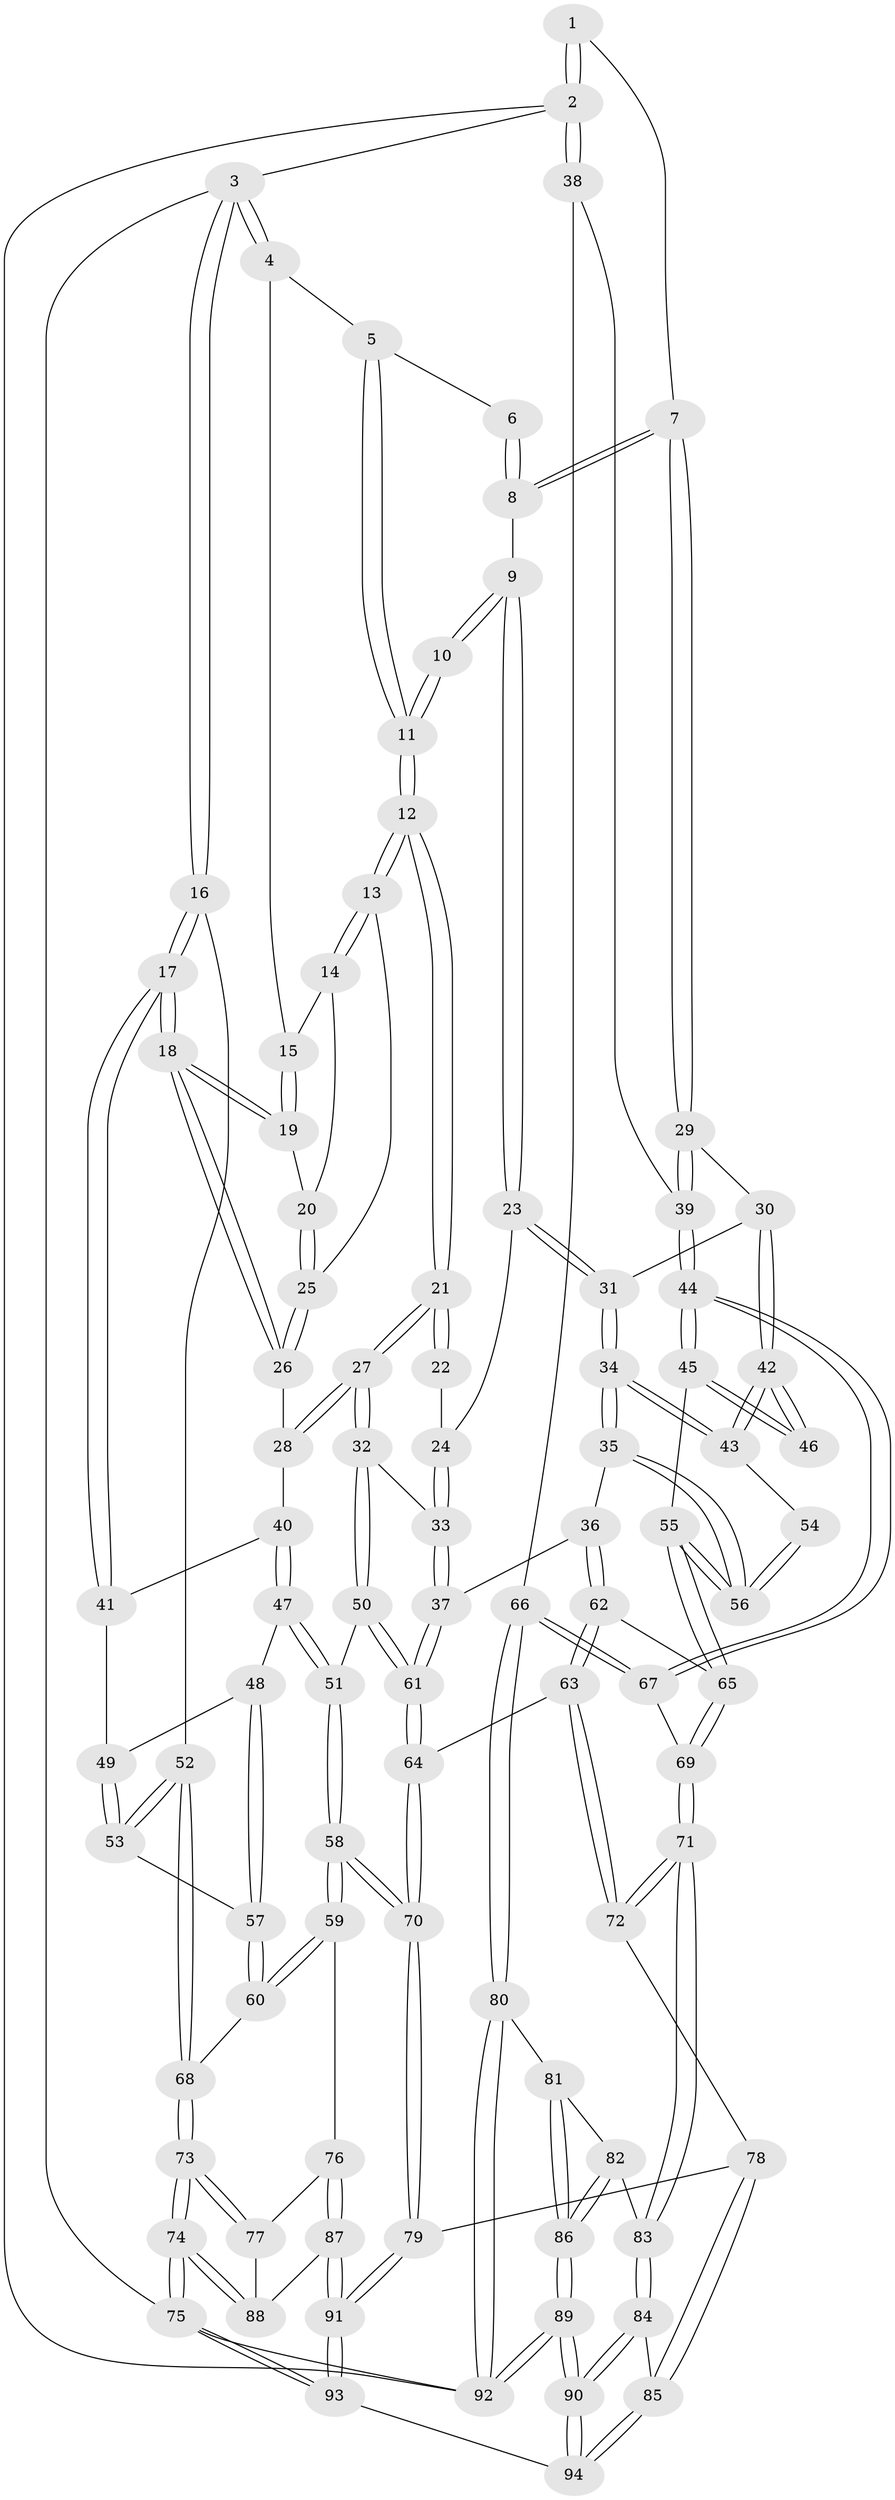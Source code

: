 // Generated by graph-tools (version 1.1) at 2025/27/03/09/25 03:27:04]
// undirected, 94 vertices, 232 edges
graph export_dot {
graph [start="1"]
  node [color=gray90,style=filled];
  1 [pos="+1+0"];
  2 [pos="+1+0"];
  3 [pos="+0+0"];
  4 [pos="+0.22987738963068574+0"];
  5 [pos="+0.5537664844425334+0"];
  6 [pos="+0.8034214660575085+0"];
  7 [pos="+0.9059751813325851+0.19696221552242293"];
  8 [pos="+0.8048950067333344+0.13457783715843025"];
  9 [pos="+0.747748948673086+0.1471072481535157"];
  10 [pos="+0.6506997667201491+0.10092101747890433"];
  11 [pos="+0.5581990257342978+0.0033190394311961146"];
  12 [pos="+0.4215134562507011+0.18418279940709711"];
  13 [pos="+0.35136282422017345+0.13155632835385458"];
  14 [pos="+0.2709866323512287+0"];
  15 [pos="+0.22575188122797255+0"];
  16 [pos="+0+0.2542744642702846"];
  17 [pos="+0+0.2467259965452898"];
  18 [pos="+0+0.21666709443038862"];
  19 [pos="+0.055006121485508194+0.12725556770467847"];
  20 [pos="+0.17697115129367869+0.16996309120283362"];
  21 [pos="+0.45161195461323983+0.291922611180376"];
  22 [pos="+0.6237932327473296+0.13179984093452976"];
  23 [pos="+0.6919384511047263+0.22546054810393412"];
  24 [pos="+0.5979243578983581+0.2769291622056251"];
  25 [pos="+0.20165288555663088+0.1902991872412213"];
  26 [pos="+0.20481941732840309+0.28343081466433767"];
  27 [pos="+0.4531726007842863+0.3041571990235205"];
  28 [pos="+0.20740451194812043+0.2887266433257289"];
  29 [pos="+0.9482148355323567+0.23971238743116924"];
  30 [pos="+0.9234404064904709+0.26692015231821614"];
  31 [pos="+0.7376813148423199+0.3371623019408542"];
  32 [pos="+0.45804761461998067+0.31376198525778376"];
  33 [pos="+0.522882240596158+0.3240680366961155"];
  34 [pos="+0.6921920639268166+0.4108534948564126"];
  35 [pos="+0.6832899208560308+0.4176949120342803"];
  36 [pos="+0.6513146711584165+0.4148571494270864"];
  37 [pos="+0.6500731069613117+0.4146059401383144"];
  38 [pos="+1+0.24459238281933174"];
  39 [pos="+0.9684974448650044+0.2430926331638156"];
  40 [pos="+0.1762443620756102+0.36811064147235134"];
  41 [pos="+0.10487192725068104+0.3489475784513521"];
  42 [pos="+0.8659604066865871+0.38400545606666564"];
  43 [pos="+0.7001525073363921+0.41045412705730017"];
  44 [pos="+0.9514531366097568+0.5489851322853557"];
  45 [pos="+0.8727071229136608+0.4932680136905821"];
  46 [pos="+0.8611515981830214+0.42541018539563524"];
  47 [pos="+0.18018285197424314+0.38574151809646456"];
  48 [pos="+0.1530668992894894+0.4271584701781349"];
  49 [pos="+0.07478360566104+0.43801973691312973"];
  50 [pos="+0.420590280678012+0.40227513582252955"];
  51 [pos="+0.35490723275957475+0.4780383194852469"];
  52 [pos="+0+0.4618650333471405"];
  53 [pos="+0+0.46196178536154947"];
  54 [pos="+0.8127097592552751+0.4372595522816783"];
  55 [pos="+0.7552783810838821+0.5316379662813909"];
  56 [pos="+0.7395926920836418+0.5002191010770906"];
  57 [pos="+0.15542151195901954+0.5206453667433485"];
  58 [pos="+0.28871828867876126+0.7077425976934691"];
  59 [pos="+0.284195436805326+0.7068368824154422"];
  60 [pos="+0.18455446165727812+0.5791407278319345"];
  61 [pos="+0.5685949205381611+0.5683140865256144"];
  62 [pos="+0.657891254704959+0.623175827499309"];
  63 [pos="+0.6345690255780453+0.6515630388605783"];
  64 [pos="+0.5786550526351637+0.6345385984639101"];
  65 [pos="+0.7552358426101636+0.5318437037930246"];
  66 [pos="+1+0.6481626883677567"];
  67 [pos="+1+0.624450525769601"];
  68 [pos="+0+0.47905291770053754"];
  69 [pos="+0.8675873539426826+0.6930484368878556"];
  70 [pos="+0.32019288343785623+0.7412841247851449"];
  71 [pos="+0.7987305813306734+0.7684465866298543"];
  72 [pos="+0.6935421817266897+0.7291396524264884"];
  73 [pos="+0+0.6990471526595158"];
  74 [pos="+0+1"];
  75 [pos="+0+1"];
  76 [pos="+0.07085360511356088+0.737307776967605"];
  77 [pos="+0+0.736963166550762"];
  78 [pos="+0.6013564556500546+0.8247136551239533"];
  79 [pos="+0.33411835642666377+0.7876345497406023"];
  80 [pos="+1+0.71640442695763"];
  81 [pos="+0.9598780474591307+0.8351565569761046"];
  82 [pos="+0.8972851946887125+0.8434759157827899"];
  83 [pos="+0.8002668268980071+0.7766204127318932"];
  84 [pos="+0.7663011565758352+0.8985506692566234"];
  85 [pos="+0.6288448859100223+0.9352225187589643"];
  86 [pos="+1+1"];
  87 [pos="+0.10570526599709543+0.9582527647900451"];
  88 [pos="+0.0541032492603854+0.9482365756677414"];
  89 [pos="+1+1"];
  90 [pos="+0.9878106863994027+1"];
  91 [pos="+0.3450997643806998+1"];
  92 [pos="+1+1"];
  93 [pos="+0.3568865493139452+1"];
  94 [pos="+0.4602451356708898+1"];
  1 -- 2;
  1 -- 2;
  1 -- 7;
  2 -- 3;
  2 -- 38;
  2 -- 38;
  2 -- 92;
  3 -- 4;
  3 -- 4;
  3 -- 16;
  3 -- 16;
  3 -- 75;
  4 -- 5;
  4 -- 15;
  5 -- 6;
  5 -- 11;
  5 -- 11;
  6 -- 8;
  6 -- 8;
  7 -- 8;
  7 -- 8;
  7 -- 29;
  7 -- 29;
  8 -- 9;
  9 -- 10;
  9 -- 10;
  9 -- 23;
  9 -- 23;
  10 -- 11;
  10 -- 11;
  11 -- 12;
  11 -- 12;
  12 -- 13;
  12 -- 13;
  12 -- 21;
  12 -- 21;
  13 -- 14;
  13 -- 14;
  13 -- 25;
  14 -- 15;
  14 -- 20;
  15 -- 19;
  15 -- 19;
  16 -- 17;
  16 -- 17;
  16 -- 52;
  17 -- 18;
  17 -- 18;
  17 -- 41;
  17 -- 41;
  18 -- 19;
  18 -- 19;
  18 -- 26;
  18 -- 26;
  19 -- 20;
  20 -- 25;
  20 -- 25;
  21 -- 22;
  21 -- 22;
  21 -- 27;
  21 -- 27;
  22 -- 24;
  23 -- 24;
  23 -- 31;
  23 -- 31;
  24 -- 33;
  24 -- 33;
  25 -- 26;
  25 -- 26;
  26 -- 28;
  27 -- 28;
  27 -- 28;
  27 -- 32;
  27 -- 32;
  28 -- 40;
  29 -- 30;
  29 -- 39;
  29 -- 39;
  30 -- 31;
  30 -- 42;
  30 -- 42;
  31 -- 34;
  31 -- 34;
  32 -- 33;
  32 -- 50;
  32 -- 50;
  33 -- 37;
  33 -- 37;
  34 -- 35;
  34 -- 35;
  34 -- 43;
  34 -- 43;
  35 -- 36;
  35 -- 56;
  35 -- 56;
  36 -- 37;
  36 -- 62;
  36 -- 62;
  37 -- 61;
  37 -- 61;
  38 -- 39;
  38 -- 66;
  39 -- 44;
  39 -- 44;
  40 -- 41;
  40 -- 47;
  40 -- 47;
  41 -- 49;
  42 -- 43;
  42 -- 43;
  42 -- 46;
  42 -- 46;
  43 -- 54;
  44 -- 45;
  44 -- 45;
  44 -- 67;
  44 -- 67;
  45 -- 46;
  45 -- 46;
  45 -- 55;
  47 -- 48;
  47 -- 51;
  47 -- 51;
  48 -- 49;
  48 -- 57;
  48 -- 57;
  49 -- 53;
  49 -- 53;
  50 -- 51;
  50 -- 61;
  50 -- 61;
  51 -- 58;
  51 -- 58;
  52 -- 53;
  52 -- 53;
  52 -- 68;
  52 -- 68;
  53 -- 57;
  54 -- 56;
  54 -- 56;
  55 -- 56;
  55 -- 56;
  55 -- 65;
  55 -- 65;
  57 -- 60;
  57 -- 60;
  58 -- 59;
  58 -- 59;
  58 -- 70;
  58 -- 70;
  59 -- 60;
  59 -- 60;
  59 -- 76;
  60 -- 68;
  61 -- 64;
  61 -- 64;
  62 -- 63;
  62 -- 63;
  62 -- 65;
  63 -- 64;
  63 -- 72;
  63 -- 72;
  64 -- 70;
  64 -- 70;
  65 -- 69;
  65 -- 69;
  66 -- 67;
  66 -- 67;
  66 -- 80;
  66 -- 80;
  67 -- 69;
  68 -- 73;
  68 -- 73;
  69 -- 71;
  69 -- 71;
  70 -- 79;
  70 -- 79;
  71 -- 72;
  71 -- 72;
  71 -- 83;
  71 -- 83;
  72 -- 78;
  73 -- 74;
  73 -- 74;
  73 -- 77;
  73 -- 77;
  74 -- 75;
  74 -- 75;
  74 -- 88;
  74 -- 88;
  75 -- 93;
  75 -- 93;
  75 -- 92;
  76 -- 77;
  76 -- 87;
  76 -- 87;
  77 -- 88;
  78 -- 79;
  78 -- 85;
  78 -- 85;
  79 -- 91;
  79 -- 91;
  80 -- 81;
  80 -- 92;
  80 -- 92;
  81 -- 82;
  81 -- 86;
  81 -- 86;
  82 -- 83;
  82 -- 86;
  82 -- 86;
  83 -- 84;
  83 -- 84;
  84 -- 85;
  84 -- 90;
  84 -- 90;
  85 -- 94;
  85 -- 94;
  86 -- 89;
  86 -- 89;
  87 -- 88;
  87 -- 91;
  87 -- 91;
  89 -- 90;
  89 -- 90;
  89 -- 92;
  89 -- 92;
  90 -- 94;
  90 -- 94;
  91 -- 93;
  91 -- 93;
  93 -- 94;
}
